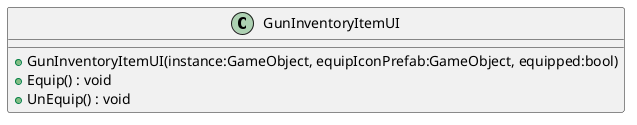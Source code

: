 @startuml
class GunInventoryItemUI {
    + GunInventoryItemUI(instance:GameObject, equipIconPrefab:GameObject, equipped:bool)
    + Equip() : void
    + UnEquip() : void
}
@enduml
